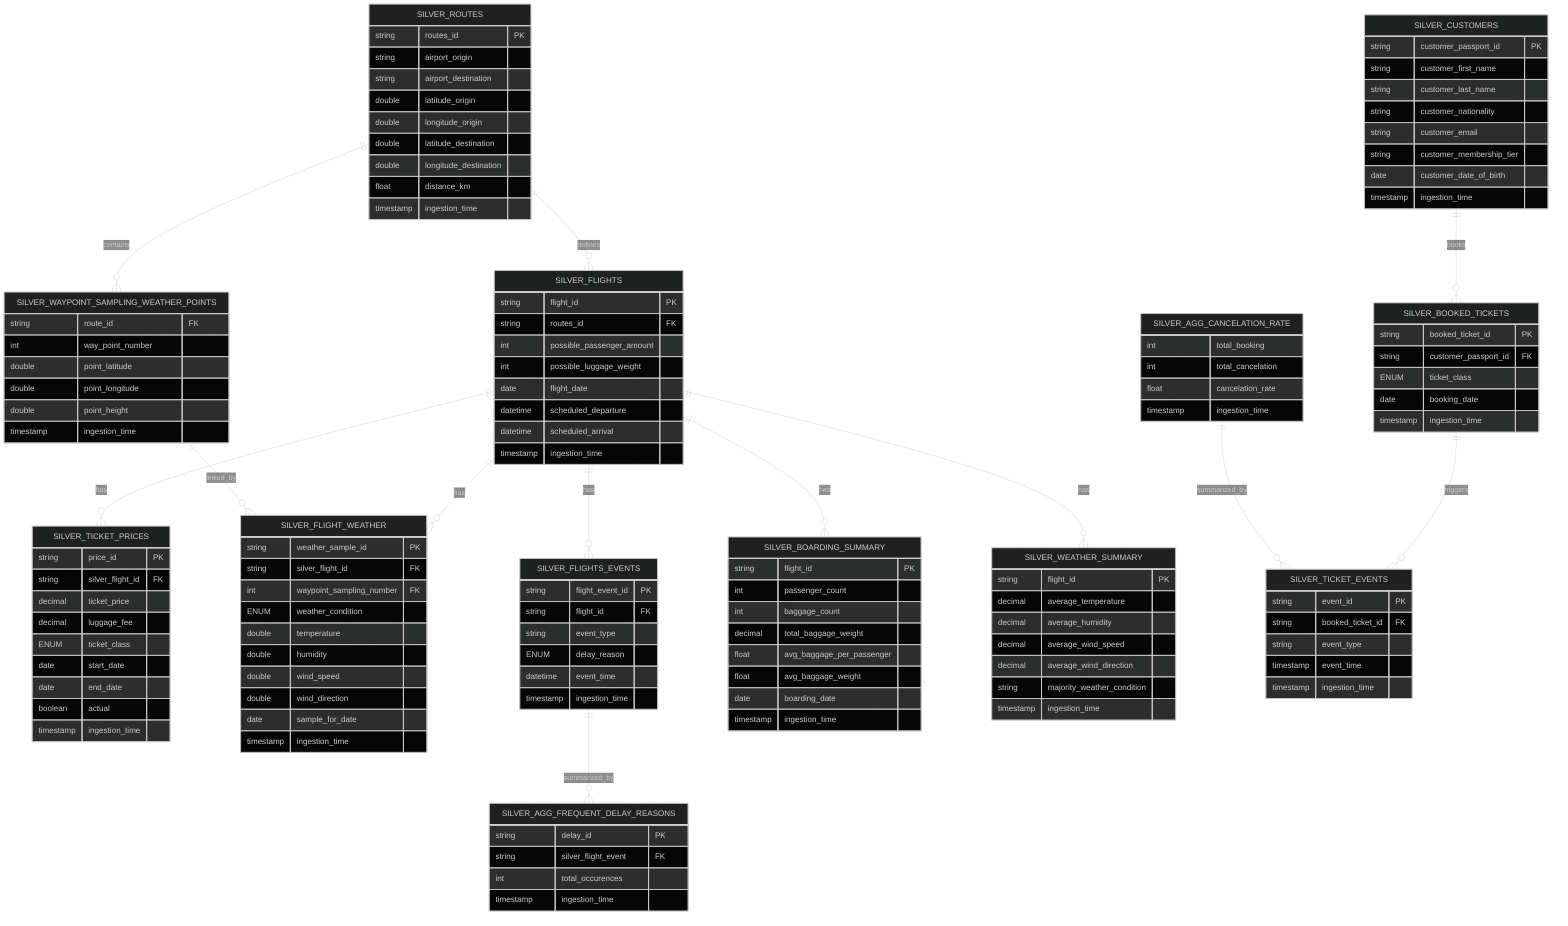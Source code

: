 ---
config:
  theme: dark
---
erDiagram
    SILVER_FLIGHTS {
        string flight_id PK
        string routes_id FK
        int possible_passenger_amount
        int possible_luggage_weight
        date flight_date
        datetime scheduled_departure
        datetime scheduled_arrival
        timestamp ingestion_time
    }
    SILVER_ROUTES {
        string routes_id PK
        string airport_origin
        string airport_destination
        double latitude_origin
        double longitude_origin
        double latitude_destination
        double longitude_destination
        float distance_km
        timestamp ingestion_time
    }
    SILVER_WAYPOINT_SAMPLING_WEATHER_POINTS {
        string route_id FK
        int way_point_number
        double point_latitude
        double point_longitude
        double point_height
        timestamp ingestion_time
    }
    SILVER_TICKET_PRICES {
        string price_id PK
        string silver_flight_id FK
        decimal ticket_price
        decimal luggage_fee
        ENUM ticket_class
        date start_date
        date end_date
        boolean actual
        timestamp ingestion_time
    }
    SILVER_CUSTOMERS {
        string customer_passport_id PK
        string customer_first_name
        string customer_last_name
        string customer_nationality
        string customer_email
        string customer_membership_tier
        date customer_date_of_birth
        timestamp ingestion_time
    }
    SILVER_FLIGHT_WEATHER {
        string weather_sample_id PK
        string silver_flight_id FK
        int waypoint_sampling_number FK
        ENUM weather_condition 
        double temperature
        double humidity
        double wind_speed
        double wind_direction
        date sample_for_date
        timestamp ingestion_time
    }
    SILVER_BOOKED_TICKETS {
        string booked_ticket_id PK
        string customer_passport_id FK
        ENUM ticket_class
        date booking_date
        timestamp ingestion_time
    }
    SILVER_FLIGHTS_EVENTS {
        string flight_event_id PK
        string flight_id FK
        string event_type
        ENUM delay_reason
        datetime event_time
        timestamp ingestion_time
    }
    SILVER_BOARDING_SUMMARY {
        string flight_id PK
        int passenger_count
        int baggage_count
        decimal total_baggage_weight
        float avg_baggage_per_passenger
        float avg_baggage_weight
        date boarding_date
        timestamp ingestion_time
    }
    SILVER_AGG_FREQUENT_DELAY_REASONS {
        string delay_id PK
        string silver_flight_event FK
        int total_occurences
        timestamp ingestion_time
    }
    SILVER_WEATHER_SUMMARY {
        string flight_id PK
        decimal average_temperature
        decimal average_humidity
        decimal average_wind_speed
        decimal average_wind_direction
        string majority_weather_condition
        timestamp ingestion_time
    }
    SILVER_TICKET_EVENTS {
        string event_id PK
        string booked_ticket_id FK
        string event_type
        timestamp event_time
        timestamp ingestion_time
    }
    SILVER_AGG_CANCELATION_RATE {
        int total_booking
        int total_cancelation
        float cancelation_rate
        timestamp ingestion_time
    }
    SILVER_FLIGHTS ||--o{ SILVER_FLIGHTS_EVENTS : has
    SILVER_FLIGHTS ||--o{ SILVER_TICKET_PRICES : has
    SILVER_FLIGHTS ||--o{ SILVER_FLIGHT_WEATHER : has
    SILVER_FLIGHTS ||--o{ SILVER_BOARDING_SUMMARY : has
    SILVER_FLIGHTS ||--o{ SILVER_WEATHER_SUMMARY : has
    SILVER_ROUTES ||--o{ SILVER_FLIGHTS : defines
    SILVER_ROUTES ||--o{ SILVER_WAYPOINT_SAMPLING_WEATHER_POINTS : contains
    SILVER_BOOKED_TICKETS ||--o{ SILVER_TICKET_EVENTS : triggers
    SILVER_CUSTOMERS ||--o{ SILVER_BOOKED_TICKETS : books
    SILVER_FLIGHTS_EVENTS ||--o{ SILVER_AGG_FREQUENT_DELAY_REASONS : summarized_by
    SILVER_WAYPOINT_SAMPLING_WEATHER_POINTS ||--o{ SILVER_FLIGHT_WEATHER : linked_by
    SILVER_AGG_CANCELATION_RATE ||--o{ SILVER_TICKET_EVENTS : summarized_by